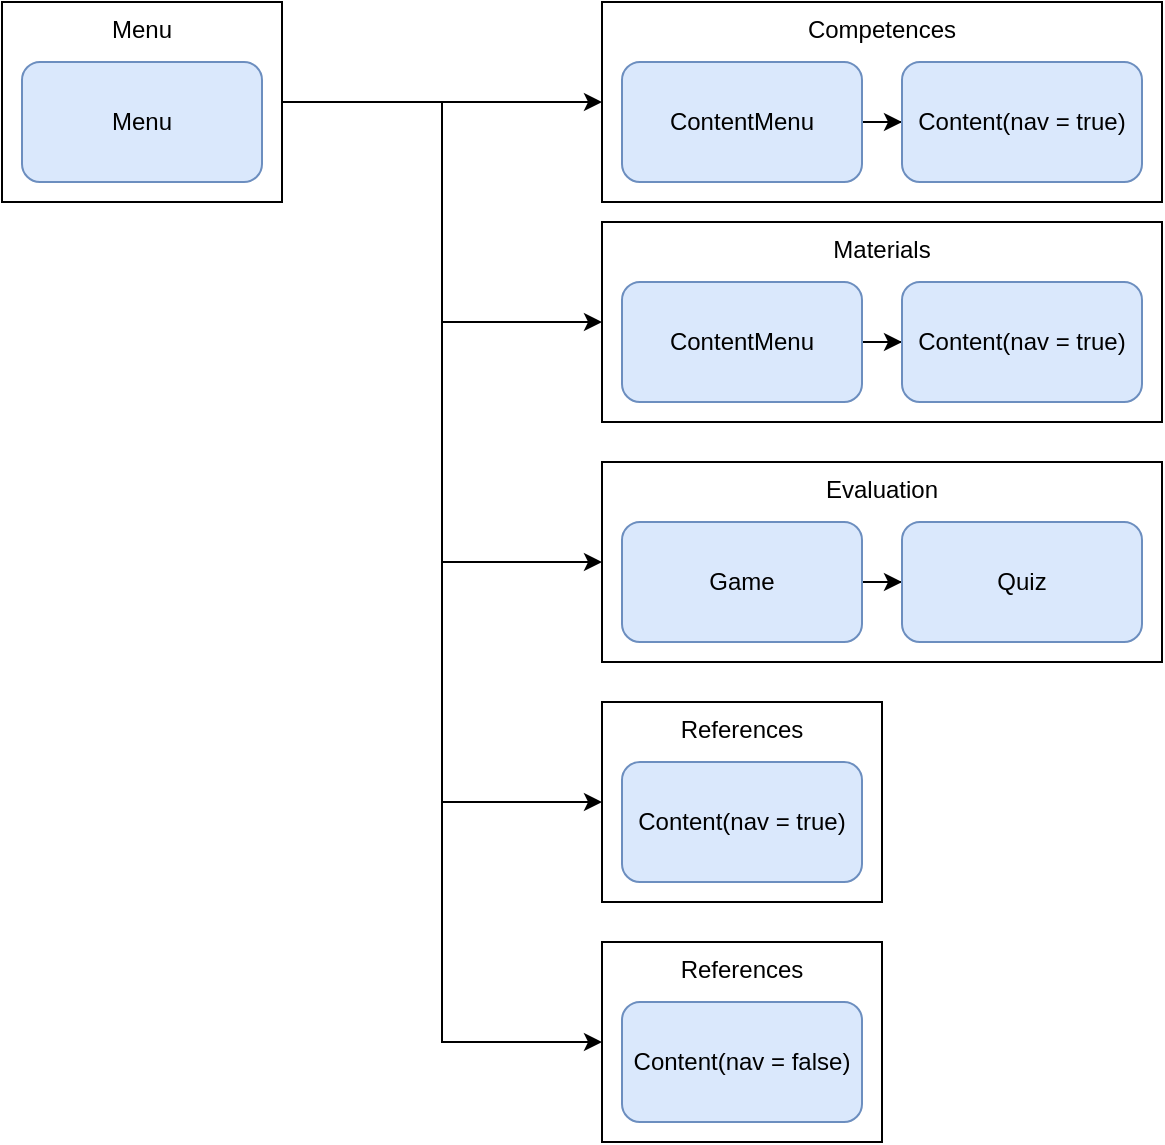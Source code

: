 <mxfile version="13.8.1" type="github">
  <diagram id="dGAuAdP_73gabNk0xSBT" name="Page-1">
    <mxGraphModel dx="925" dy="575" grid="1" gridSize="10" guides="1" tooltips="1" connect="1" arrows="1" fold="1" page="1" pageScale="1" pageWidth="1169" pageHeight="827" math="0" shadow="0">
      <root>
        <mxCell id="0" />
        <mxCell id="1" parent="0" />
        <mxCell id="LsbmYToU2O5M6cjVw-1U-3" style="edgeStyle=orthogonalEdgeStyle;rounded=0;orthogonalLoop=1;jettySize=auto;html=1;entryX=0;entryY=0.5;entryDx=0;entryDy=0;" edge="1" parent="1" source="LsbmYToU2O5M6cjVw-1U-1" target="LsbmYToU2O5M6cjVw-1U-2">
          <mxGeometry relative="1" as="geometry" />
        </mxCell>
        <mxCell id="LsbmYToU2O5M6cjVw-1U-5" style="edgeStyle=orthogonalEdgeStyle;rounded=0;orthogonalLoop=1;jettySize=auto;html=1;entryX=0;entryY=0.5;entryDx=0;entryDy=0;" edge="1" parent="1" source="LsbmYToU2O5M6cjVw-1U-1" target="LsbmYToU2O5M6cjVw-1U-4">
          <mxGeometry relative="1" as="geometry" />
        </mxCell>
        <mxCell id="LsbmYToU2O5M6cjVw-1U-7" style="edgeStyle=orthogonalEdgeStyle;rounded=0;orthogonalLoop=1;jettySize=auto;html=1;entryX=0;entryY=0.5;entryDx=0;entryDy=0;" edge="1" parent="1" source="LsbmYToU2O5M6cjVw-1U-1" target="LsbmYToU2O5M6cjVw-1U-6">
          <mxGeometry relative="1" as="geometry" />
        </mxCell>
        <mxCell id="LsbmYToU2O5M6cjVw-1U-9" style="edgeStyle=orthogonalEdgeStyle;rounded=0;orthogonalLoop=1;jettySize=auto;html=1;entryX=0;entryY=0.5;entryDx=0;entryDy=0;" edge="1" parent="1" source="LsbmYToU2O5M6cjVw-1U-1" target="LsbmYToU2O5M6cjVw-1U-8">
          <mxGeometry relative="1" as="geometry" />
        </mxCell>
        <mxCell id="LsbmYToU2O5M6cjVw-1U-11" style="edgeStyle=orthogonalEdgeStyle;rounded=0;orthogonalLoop=1;jettySize=auto;html=1;entryX=0;entryY=0.5;entryDx=0;entryDy=0;" edge="1" parent="1" source="LsbmYToU2O5M6cjVw-1U-1" target="LsbmYToU2O5M6cjVw-1U-10">
          <mxGeometry relative="1" as="geometry" />
        </mxCell>
        <mxCell id="LsbmYToU2O5M6cjVw-1U-1" value="Menu" style="rounded=0;whiteSpace=wrap;html=1;verticalAlign=top;" vertex="1" parent="1">
          <mxGeometry x="140" y="50" width="140" height="100" as="geometry" />
        </mxCell>
        <mxCell id="LsbmYToU2O5M6cjVw-1U-2" value="Competences" style="rounded=0;whiteSpace=wrap;html=1;fillColor=none;verticalAlign=top;" vertex="1" parent="1">
          <mxGeometry x="440" y="50" width="280" height="100" as="geometry" />
        </mxCell>
        <mxCell id="LsbmYToU2O5M6cjVw-1U-4" value="Materials" style="rounded=0;whiteSpace=wrap;html=1;verticalAlign=top;" vertex="1" parent="1">
          <mxGeometry x="440" y="160" width="280" height="100" as="geometry" />
        </mxCell>
        <mxCell id="LsbmYToU2O5M6cjVw-1U-6" value="Evaluation" style="rounded=0;whiteSpace=wrap;html=1;verticalAlign=top;" vertex="1" parent="1">
          <mxGeometry x="440" y="280" width="280" height="100" as="geometry" />
        </mxCell>
        <mxCell id="LsbmYToU2O5M6cjVw-1U-8" value="References" style="rounded=0;whiteSpace=wrap;html=1;verticalAlign=top;" vertex="1" parent="1">
          <mxGeometry x="440" y="400" width="140" height="100" as="geometry" />
        </mxCell>
        <mxCell id="LsbmYToU2O5M6cjVw-1U-10" value="References" style="rounded=0;whiteSpace=wrap;html=1;verticalAlign=top;" vertex="1" parent="1">
          <mxGeometry x="440" y="520" width="140" height="100" as="geometry" />
        </mxCell>
        <mxCell id="LsbmYToU2O5M6cjVw-1U-16" value="" style="edgeStyle=orthogonalEdgeStyle;rounded=0;orthogonalLoop=1;jettySize=auto;html=1;" edge="1" parent="1" source="LsbmYToU2O5M6cjVw-1U-12" target="LsbmYToU2O5M6cjVw-1U-14">
          <mxGeometry relative="1" as="geometry" />
        </mxCell>
        <mxCell id="LsbmYToU2O5M6cjVw-1U-12" value="ContentMenu" style="rounded=1;whiteSpace=wrap;html=1;fillColor=#dae8fc;strokeColor=#6c8ebf;" vertex="1" parent="1">
          <mxGeometry x="450" y="80" width="120" height="60" as="geometry" />
        </mxCell>
        <mxCell id="LsbmYToU2O5M6cjVw-1U-14" value="Content(nav = true)" style="rounded=1;whiteSpace=wrap;html=1;fillColor=#dae8fc;strokeColor=#6c8ebf;" vertex="1" parent="1">
          <mxGeometry x="590" y="80" width="120" height="60" as="geometry" />
        </mxCell>
        <mxCell id="LsbmYToU2O5M6cjVw-1U-33" value="" style="edgeStyle=orthogonalEdgeStyle;rounded=0;orthogonalLoop=1;jettySize=auto;html=1;" edge="1" parent="1" source="LsbmYToU2O5M6cjVw-1U-17" target="LsbmYToU2O5M6cjVw-1U-21">
          <mxGeometry relative="1" as="geometry" />
        </mxCell>
        <mxCell id="LsbmYToU2O5M6cjVw-1U-17" value="ContentMenu" style="rounded=1;whiteSpace=wrap;html=1;fillColor=#dae8fc;strokeColor=#6c8ebf;" vertex="1" parent="1">
          <mxGeometry x="450" y="190" width="120" height="60" as="geometry" />
        </mxCell>
        <mxCell id="LsbmYToU2O5M6cjVw-1U-21" value="Content(nav = true)" style="rounded=1;whiteSpace=wrap;html=1;fillColor=#dae8fc;strokeColor=#6c8ebf;" vertex="1" parent="1">
          <mxGeometry x="590" y="190" width="120" height="60" as="geometry" />
        </mxCell>
        <mxCell id="LsbmYToU2O5M6cjVw-1U-25" value="" style="edgeStyle=orthogonalEdgeStyle;rounded=0;orthogonalLoop=1;jettySize=auto;html=1;" edge="1" parent="1" source="LsbmYToU2O5M6cjVw-1U-22" target="LsbmYToU2O5M6cjVw-1U-24">
          <mxGeometry relative="1" as="geometry" />
        </mxCell>
        <mxCell id="LsbmYToU2O5M6cjVw-1U-22" value="Game" style="rounded=1;whiteSpace=wrap;html=1;fillColor=#dae8fc;strokeColor=#6c8ebf;" vertex="1" parent="1">
          <mxGeometry x="450" y="310" width="120" height="60" as="geometry" />
        </mxCell>
        <mxCell id="LsbmYToU2O5M6cjVw-1U-24" value="Quiz" style="rounded=1;whiteSpace=wrap;html=1;fillColor=#dae8fc;strokeColor=#6c8ebf;" vertex="1" parent="1">
          <mxGeometry x="590" y="310" width="120" height="60" as="geometry" />
        </mxCell>
        <mxCell id="LsbmYToU2O5M6cjVw-1U-27" value="Content(nav = true)" style="rounded=1;whiteSpace=wrap;html=1;fillColor=#dae8fc;strokeColor=#6c8ebf;" vertex="1" parent="1">
          <mxGeometry x="450" y="430" width="120" height="60" as="geometry" />
        </mxCell>
        <mxCell id="LsbmYToU2O5M6cjVw-1U-29" value="Content(nav = false)" style="rounded=1;whiteSpace=wrap;html=1;fillColor=#dae8fc;strokeColor=#6c8ebf;" vertex="1" parent="1">
          <mxGeometry x="450" y="550" width="120" height="60" as="geometry" />
        </mxCell>
        <mxCell id="LsbmYToU2O5M6cjVw-1U-35" value="Menu" style="rounded=1;whiteSpace=wrap;html=1;fillColor=#dae8fc;strokeColor=#6c8ebf;" vertex="1" parent="1">
          <mxGeometry x="150" y="80" width="120" height="60" as="geometry" />
        </mxCell>
      </root>
    </mxGraphModel>
  </diagram>
</mxfile>
